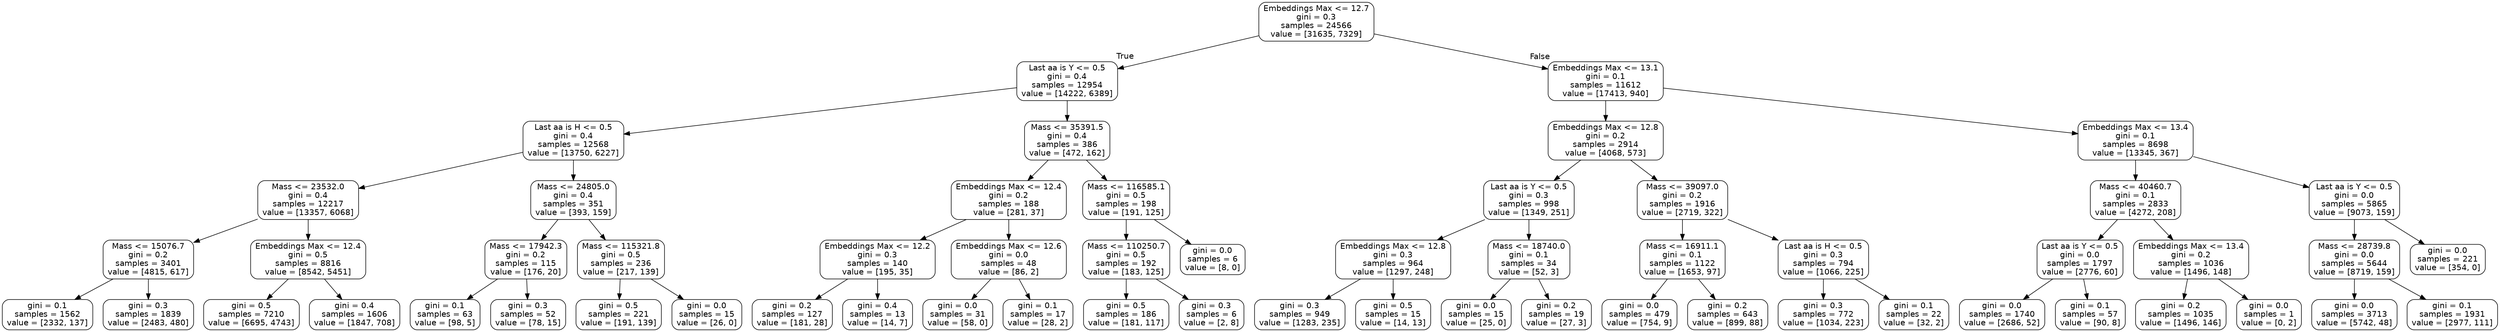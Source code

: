 digraph Tree {
node [shape=box, style="rounded", color="black", fontname="helvetica"] ;
edge [fontname="helvetica"] ;
0 [label="Embeddings Max <= 12.7\ngini = 0.3\nsamples = 24566\nvalue = [31635, 7329]"] ;
1 [label="Last aa is Y <= 0.5\ngini = 0.4\nsamples = 12954\nvalue = [14222, 6389]"] ;
0 -> 1 [labeldistance=2.5, labelangle=45, headlabel="True"] ;
2 [label="Last aa is H <= 0.5\ngini = 0.4\nsamples = 12568\nvalue = [13750, 6227]"] ;
1 -> 2 ;
3 [label="Mass <= 23532.0\ngini = 0.4\nsamples = 12217\nvalue = [13357, 6068]"] ;
2 -> 3 ;
4 [label="Mass <= 15076.7\ngini = 0.2\nsamples = 3401\nvalue = [4815, 617]"] ;
3 -> 4 ;
5 [label="gini = 0.1\nsamples = 1562\nvalue = [2332, 137]"] ;
4 -> 5 ;
6 [label="gini = 0.3\nsamples = 1839\nvalue = [2483, 480]"] ;
4 -> 6 ;
7 [label="Embeddings Max <= 12.4\ngini = 0.5\nsamples = 8816\nvalue = [8542, 5451]"] ;
3 -> 7 ;
8 [label="gini = 0.5\nsamples = 7210\nvalue = [6695, 4743]"] ;
7 -> 8 ;
9 [label="gini = 0.4\nsamples = 1606\nvalue = [1847, 708]"] ;
7 -> 9 ;
10 [label="Mass <= 24805.0\ngini = 0.4\nsamples = 351\nvalue = [393, 159]"] ;
2 -> 10 ;
11 [label="Mass <= 17942.3\ngini = 0.2\nsamples = 115\nvalue = [176, 20]"] ;
10 -> 11 ;
12 [label="gini = 0.1\nsamples = 63\nvalue = [98, 5]"] ;
11 -> 12 ;
13 [label="gini = 0.3\nsamples = 52\nvalue = [78, 15]"] ;
11 -> 13 ;
14 [label="Mass <= 115321.8\ngini = 0.5\nsamples = 236\nvalue = [217, 139]"] ;
10 -> 14 ;
15 [label="gini = 0.5\nsamples = 221\nvalue = [191, 139]"] ;
14 -> 15 ;
16 [label="gini = 0.0\nsamples = 15\nvalue = [26, 0]"] ;
14 -> 16 ;
17 [label="Mass <= 35391.5\ngini = 0.4\nsamples = 386\nvalue = [472, 162]"] ;
1 -> 17 ;
18 [label="Embeddings Max <= 12.4\ngini = 0.2\nsamples = 188\nvalue = [281, 37]"] ;
17 -> 18 ;
19 [label="Embeddings Max <= 12.2\ngini = 0.3\nsamples = 140\nvalue = [195, 35]"] ;
18 -> 19 ;
20 [label="gini = 0.2\nsamples = 127\nvalue = [181, 28]"] ;
19 -> 20 ;
21 [label="gini = 0.4\nsamples = 13\nvalue = [14, 7]"] ;
19 -> 21 ;
22 [label="Embeddings Max <= 12.6\ngini = 0.0\nsamples = 48\nvalue = [86, 2]"] ;
18 -> 22 ;
23 [label="gini = 0.0\nsamples = 31\nvalue = [58, 0]"] ;
22 -> 23 ;
24 [label="gini = 0.1\nsamples = 17\nvalue = [28, 2]"] ;
22 -> 24 ;
25 [label="Mass <= 116585.1\ngini = 0.5\nsamples = 198\nvalue = [191, 125]"] ;
17 -> 25 ;
26 [label="Mass <= 110250.7\ngini = 0.5\nsamples = 192\nvalue = [183, 125]"] ;
25 -> 26 ;
27 [label="gini = 0.5\nsamples = 186\nvalue = [181, 117]"] ;
26 -> 27 ;
28 [label="gini = 0.3\nsamples = 6\nvalue = [2, 8]"] ;
26 -> 28 ;
29 [label="gini = 0.0\nsamples = 6\nvalue = [8, 0]"] ;
25 -> 29 ;
30 [label="Embeddings Max <= 13.1\ngini = 0.1\nsamples = 11612\nvalue = [17413, 940]"] ;
0 -> 30 [labeldistance=2.5, labelangle=-45, headlabel="False"] ;
31 [label="Embeddings Max <= 12.8\ngini = 0.2\nsamples = 2914\nvalue = [4068, 573]"] ;
30 -> 31 ;
32 [label="Last aa is Y <= 0.5\ngini = 0.3\nsamples = 998\nvalue = [1349, 251]"] ;
31 -> 32 ;
33 [label="Embeddings Max <= 12.8\ngini = 0.3\nsamples = 964\nvalue = [1297, 248]"] ;
32 -> 33 ;
34 [label="gini = 0.3\nsamples = 949\nvalue = [1283, 235]"] ;
33 -> 34 ;
35 [label="gini = 0.5\nsamples = 15\nvalue = [14, 13]"] ;
33 -> 35 ;
36 [label="Mass <= 18740.0\ngini = 0.1\nsamples = 34\nvalue = [52, 3]"] ;
32 -> 36 ;
37 [label="gini = 0.0\nsamples = 15\nvalue = [25, 0]"] ;
36 -> 37 ;
38 [label="gini = 0.2\nsamples = 19\nvalue = [27, 3]"] ;
36 -> 38 ;
39 [label="Mass <= 39097.0\ngini = 0.2\nsamples = 1916\nvalue = [2719, 322]"] ;
31 -> 39 ;
40 [label="Mass <= 16911.1\ngini = 0.1\nsamples = 1122\nvalue = [1653, 97]"] ;
39 -> 40 ;
41 [label="gini = 0.0\nsamples = 479\nvalue = [754, 9]"] ;
40 -> 41 ;
42 [label="gini = 0.2\nsamples = 643\nvalue = [899, 88]"] ;
40 -> 42 ;
43 [label="Last aa is H <= 0.5\ngini = 0.3\nsamples = 794\nvalue = [1066, 225]"] ;
39 -> 43 ;
44 [label="gini = 0.3\nsamples = 772\nvalue = [1034, 223]"] ;
43 -> 44 ;
45 [label="gini = 0.1\nsamples = 22\nvalue = [32, 2]"] ;
43 -> 45 ;
46 [label="Embeddings Max <= 13.4\ngini = 0.1\nsamples = 8698\nvalue = [13345, 367]"] ;
30 -> 46 ;
47 [label="Mass <= 40460.7\ngini = 0.1\nsamples = 2833\nvalue = [4272, 208]"] ;
46 -> 47 ;
48 [label="Last aa is Y <= 0.5\ngini = 0.0\nsamples = 1797\nvalue = [2776, 60]"] ;
47 -> 48 ;
49 [label="gini = 0.0\nsamples = 1740\nvalue = [2686, 52]"] ;
48 -> 49 ;
50 [label="gini = 0.1\nsamples = 57\nvalue = [90, 8]"] ;
48 -> 50 ;
51 [label="Embeddings Max <= 13.4\ngini = 0.2\nsamples = 1036\nvalue = [1496, 148]"] ;
47 -> 51 ;
52 [label="gini = 0.2\nsamples = 1035\nvalue = [1496, 146]"] ;
51 -> 52 ;
53 [label="gini = 0.0\nsamples = 1\nvalue = [0, 2]"] ;
51 -> 53 ;
54 [label="Last aa is Y <= 0.5\ngini = 0.0\nsamples = 5865\nvalue = [9073, 159]"] ;
46 -> 54 ;
55 [label="Mass <= 28739.8\ngini = 0.0\nsamples = 5644\nvalue = [8719, 159]"] ;
54 -> 55 ;
56 [label="gini = 0.0\nsamples = 3713\nvalue = [5742, 48]"] ;
55 -> 56 ;
57 [label="gini = 0.1\nsamples = 1931\nvalue = [2977, 111]"] ;
55 -> 57 ;
58 [label="gini = 0.0\nsamples = 221\nvalue = [354, 0]"] ;
54 -> 58 ;
}